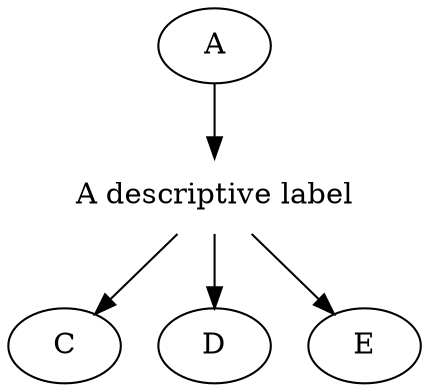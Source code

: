 digraph node_edge_label {
    A -> B
    B -> {C D E}

    B [label="A descriptive label" shape=none]
}